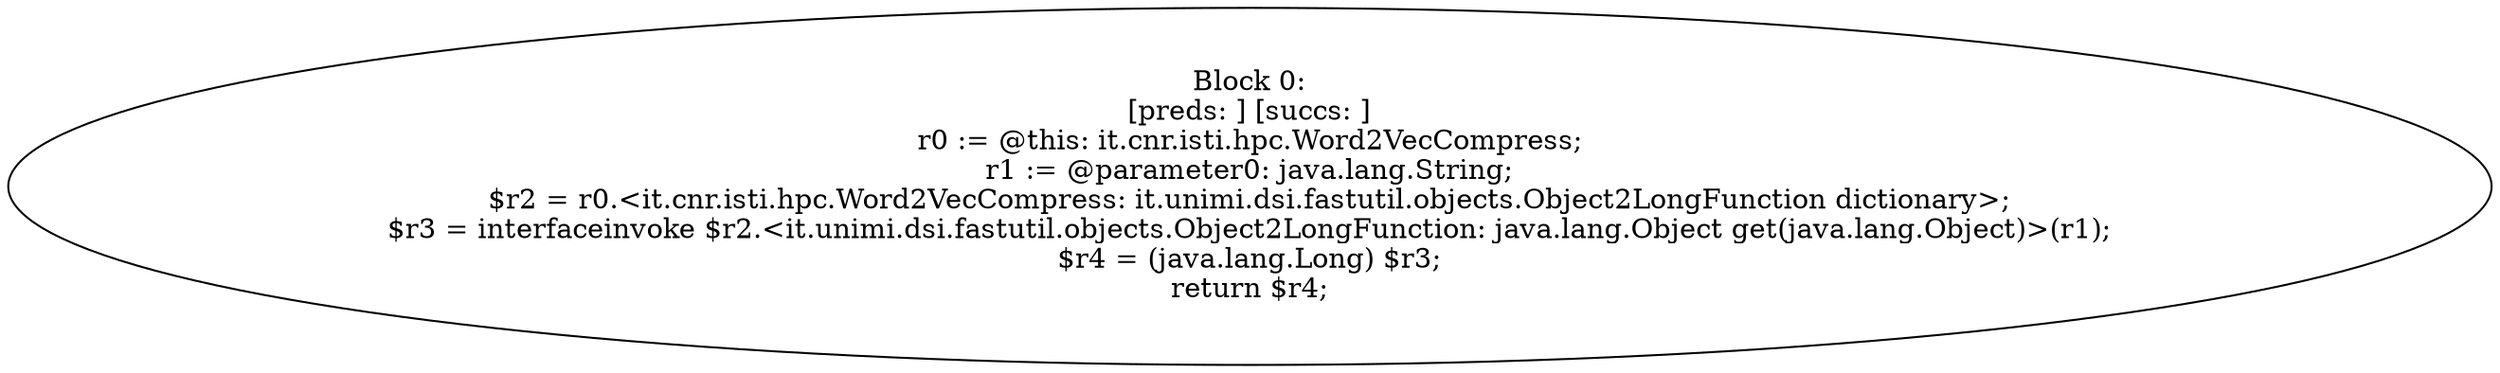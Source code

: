 digraph "unitGraph" {
    "Block 0:
[preds: ] [succs: ]
r0 := @this: it.cnr.isti.hpc.Word2VecCompress;
r1 := @parameter0: java.lang.String;
$r2 = r0.<it.cnr.isti.hpc.Word2VecCompress: it.unimi.dsi.fastutil.objects.Object2LongFunction dictionary>;
$r3 = interfaceinvoke $r2.<it.unimi.dsi.fastutil.objects.Object2LongFunction: java.lang.Object get(java.lang.Object)>(r1);
$r4 = (java.lang.Long) $r3;
return $r4;
"
}
